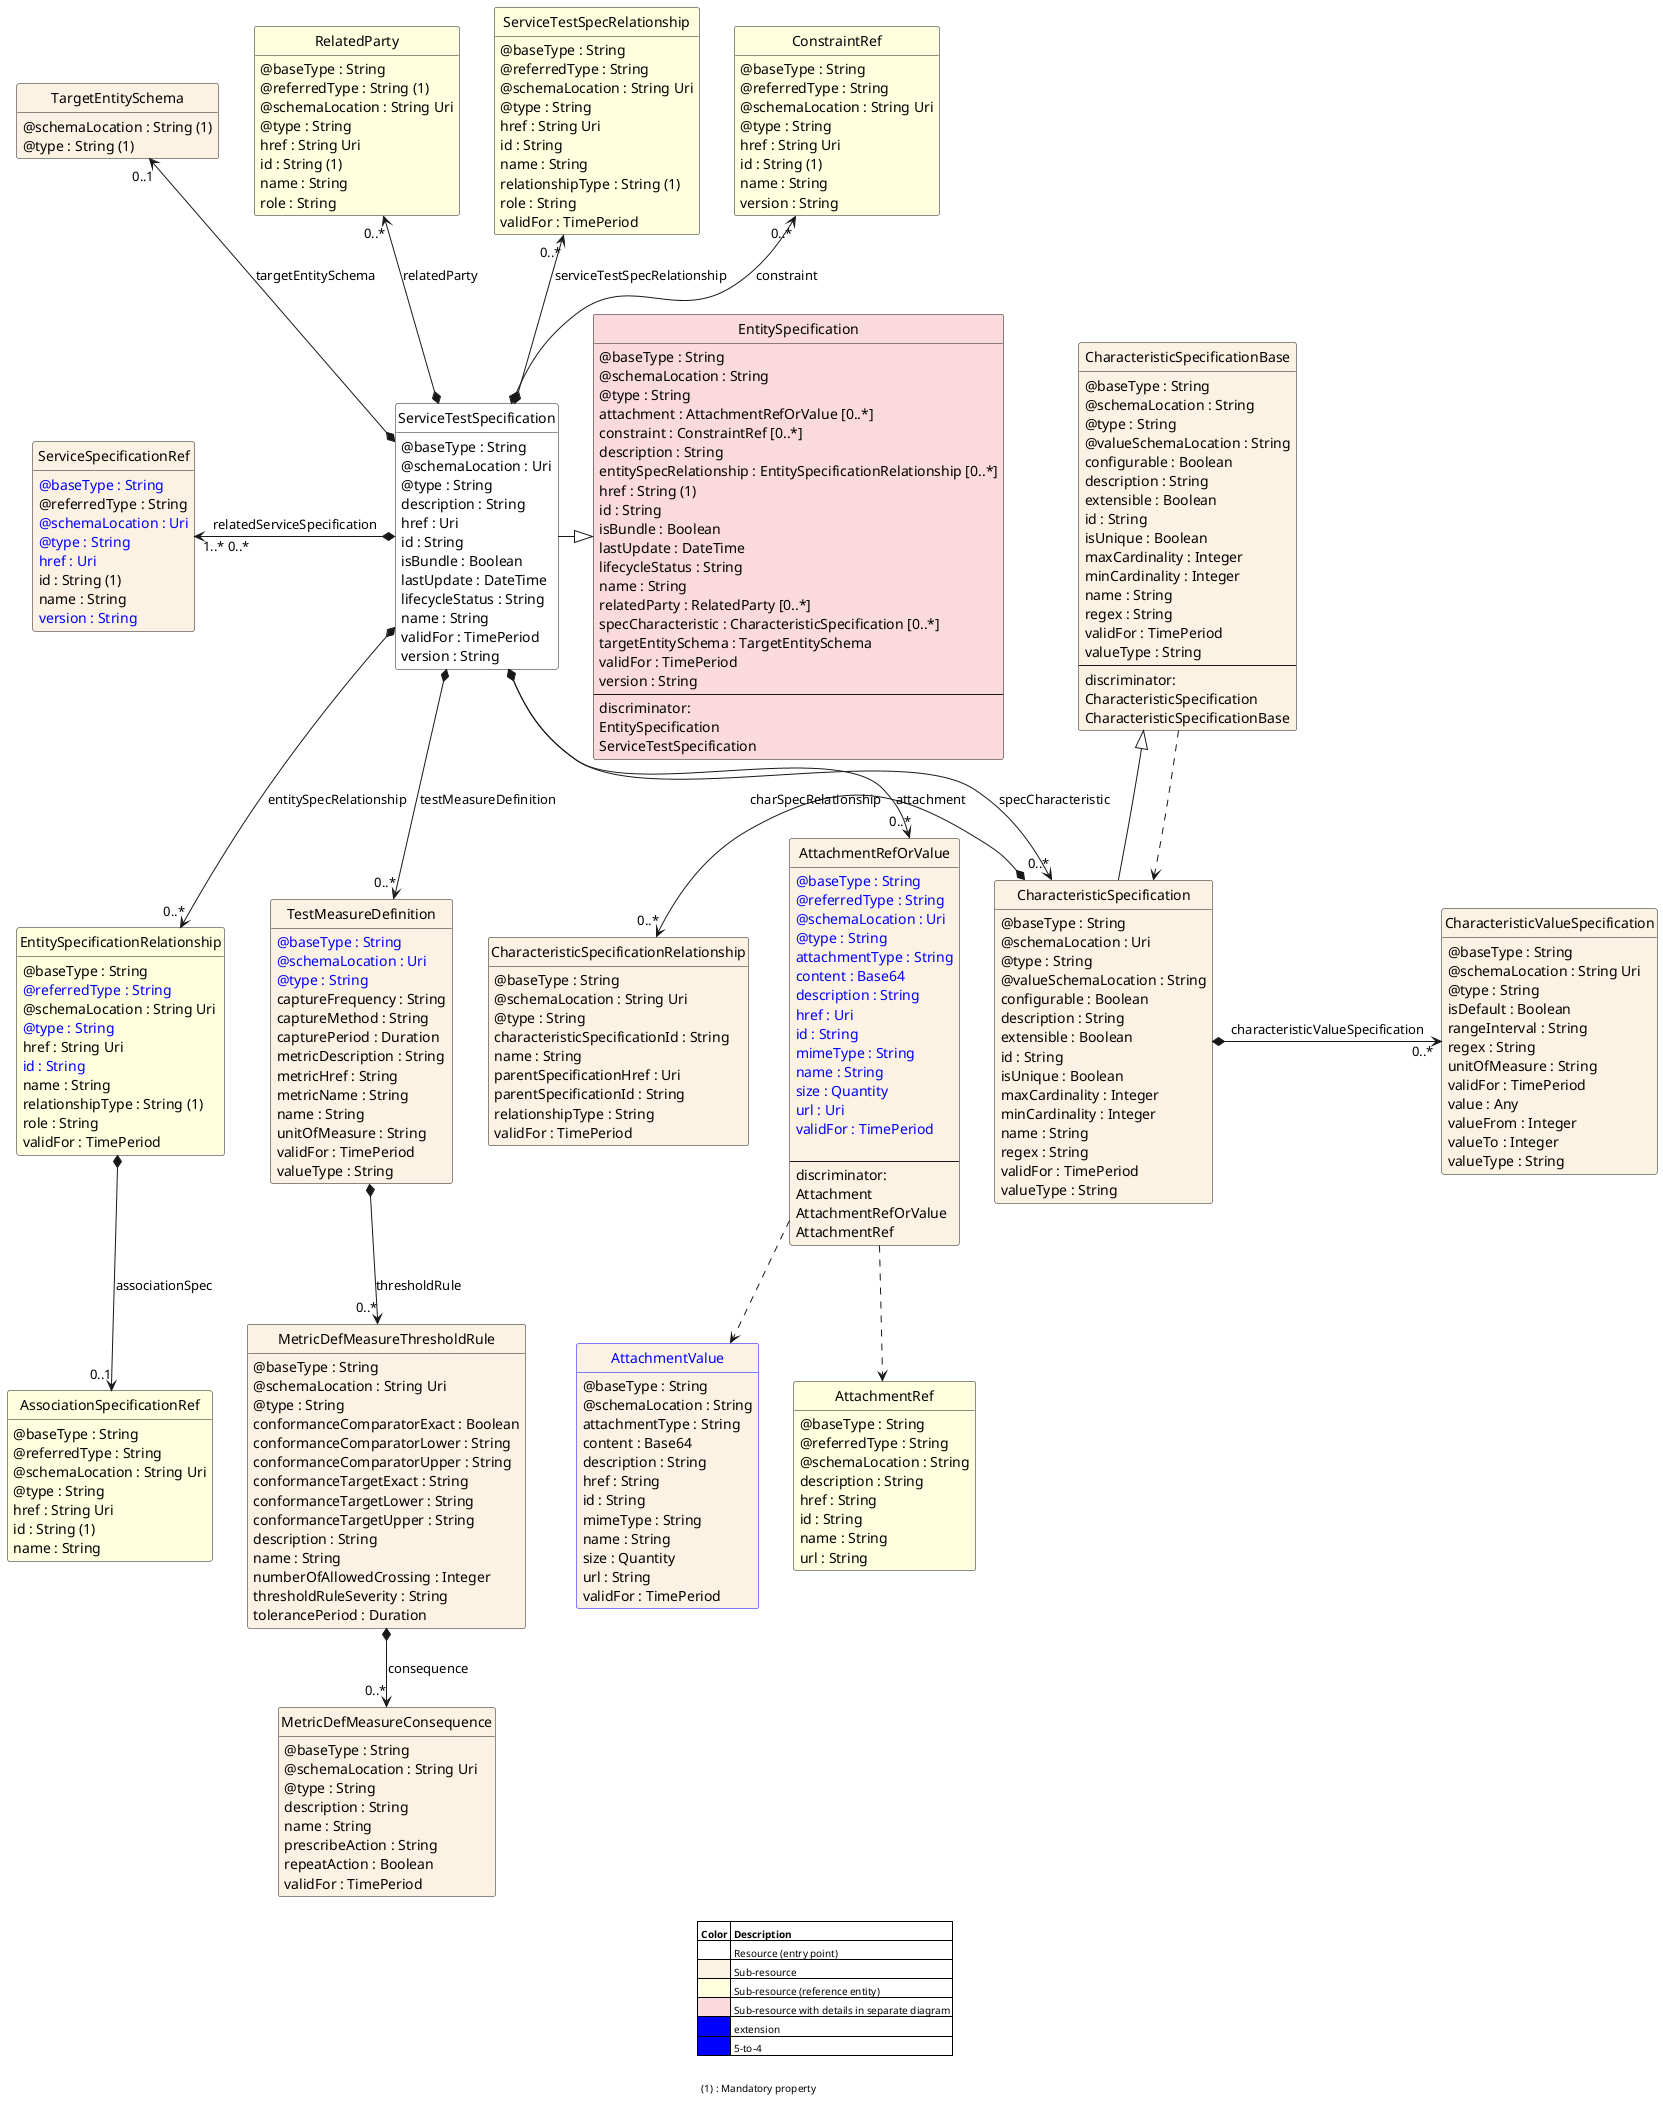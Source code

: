 @startuml
class AttachmentValue <<Resource>> <<Extension-1>> {
   @baseType : String
   @schemaLocation : String
   attachmentType : String
   content : Base64
   description : String
   href : String
   id : String
   mimeType : String
   name : String
   size : Quantity
   url : String
   validFor : TimePeriod
}

class AssociationSpecificationRef <<Ref>> {
   @baseType : String
   @referredType : String
   @schemaLocation : String Uri
   @type : String
   href : String Uri
   {field} id : String (1)
   name : String
}

class ServiceSpecificationRef <<Resource>> {
   <color:blue>@baseType : String
   @referredType : String
   <color:blue>@schemaLocation : Uri
   <color:blue>@type : String
   <color:blue>href : Uri
   {field} id : String (1)
   name : String
   <color:blue>version : String
}

class TargetEntitySchema <<Resource>> {
   {field} @schemaLocation : String (1)
   {field} @type : String (1)
}

class CharacteristicSpecificationRelationship <<Resource>> {
   @baseType : String
   @schemaLocation : String Uri
   @type : String
   characteristicSpecificationId : String
   name : String
   parentSpecificationHref : Uri
   parentSpecificationId : String
   relationshipType : String
   validFor : TimePeriod
}

class MetricDefMeasureConsequence <<Resource>> {
   @baseType : String
   @schemaLocation : String Uri
   @type : String
   description : String
   name : String
   prescribeAction : String
   repeatAction : Boolean
   validFor : TimePeriod
}

class ServiceTestSpecification <<Pivot>> {
   @baseType : String
   @schemaLocation : Uri
   @type : String
   description : String
   href : Uri
   id : String
   isBundle : Boolean
   lastUpdate : DateTime
   lifecycleStatus : String
   name : String
   validFor : TimePeriod
   version : String
}

class EntitySpecificationRelationship <<Ref>> {
   @baseType : String
   <color:blue>@referredType : String
   @schemaLocation : String Uri
   <color:blue>@type : String
   href : String Uri
   <color:blue>id : String
   name : String
   {field} relationshipType : String (1)
   role : String
   validFor : TimePeriod
}

class EntitySpecification <<SubResourceReference>> {
   @baseType : String
   @schemaLocation : String
   @type : String
   attachment : AttachmentRefOrValue [0..*]
   constraint : ConstraintRef [0..*]
   description : String
   entitySpecRelationship : EntitySpecificationRelationship [0..*]
   {field} href : String (1)
   id : String
   isBundle : Boolean
   lastUpdate : DateTime
   lifecycleStatus : String
   name : String
   relatedParty : RelatedParty [0..*]
   specCharacteristic : CharacteristicSpecification [0..*]
   targetEntitySchema : TargetEntitySchema
   validFor : TimePeriod
   version : String
   --
   discriminator:
   EntitySpecification
   ServiceTestSpecification
}

class TestMeasureDefinition <<Resource>> {
   <color:blue>@baseType : String
   <color:blue>@schemaLocation : Uri
   <color:blue>@type : String
   captureFrequency : String
   captureMethod : String
   capturePeriod : Duration
   metricDescription : String
   metricHref : String
   metricName : String
   name : String
   unitOfMeasure : String
   validFor : TimePeriod
   valueType : String
}

class RelatedParty <<Ref>> {
   @baseType : String
   {field} @referredType : String (1)
   @schemaLocation : String Uri
   @type : String
   href : String Uri
   {field} id : String (1)
   name : String
   role : String
}

class ServiceTestSpecRelationship <<Ref>> {
   @baseType : String
   @referredType : String
   @schemaLocation : String Uri
   @type : String
   href : String Uri
   id : String
   name : String
   {field} relationshipType : String (1)
   role : String
   validFor : TimePeriod
}

class CharacteristicSpecification <<Resource>> {
   @baseType : String
   @schemaLocation : Uri
   @type : String
   @valueSchemaLocation : String
   configurable : Boolean
   description : String
   extensible : Boolean
   id : String
   isUnique : Boolean
   maxCardinality : Integer
   minCardinality : Integer
   name : String
   regex : String
   validFor : TimePeriod
   valueType : String
}

class AttachmentRefOrValue <<Resource>> {
   <color:blue>@baseType : String
   <color:blue>@referredType : String
   <color:blue>@schemaLocation : Uri
   <color:blue>@type : String
   <color:blue>attachmentType : String
   <color:blue>content : Base64
   <color:blue>description : String
   <color:blue>href : Uri
   <color:blue>id : String
   <color:blue>mimeType : String
   <color:blue>name : String
   <color:blue>size : Quantity
   <color:blue>url : Uri
   <color:blue>validFor : TimePeriod
   {field}//                                        //
   --
   discriminator:
   Attachment
   AttachmentRefOrValue
   AttachmentRef
}

class MetricDefMeasureThresholdRule <<Resource>> {
   @baseType : String
   @schemaLocation : String Uri
   @type : String
   conformanceComparatorExact : Boolean
   conformanceComparatorLower : String
   conformanceComparatorUpper : String
   conformanceTargetExact : String
   conformanceTargetLower : String
   conformanceTargetUpper : String
   description : String
   name : String
   numberOfAllowedCrossing : Integer
   thresholdRuleSeverity : String
   tolerancePeriod : Duration
}

class CharacteristicSpecificationBase <<Resource>> {
   @baseType : String
   @schemaLocation : String
   @type : String
   @valueSchemaLocation : String
   configurable : Boolean
   description : String
   extensible : Boolean
   id : String
   isUnique : Boolean
   maxCardinality : Integer
   minCardinality : Integer
   name : String
   regex : String
   validFor : TimePeriod
   valueType : String
   --
   discriminator:
   CharacteristicSpecification
   CharacteristicSpecificationBase
}

class AttachmentRef <<Ref>> {
   @baseType : String
   @referredType : String
   @schemaLocation : String
   description : String
   href : String
   id : String
   name : String
   url : String
}

class ConstraintRef <<Ref>> {
   @baseType : String
   @referredType : String
   @schemaLocation : String Uri
   @type : String
   href : String Uri
   {field} id : String (1)
   name : String
   version : String
}

class CharacteristicValueSpecification <<Resource>> {
   @baseType : String
   @schemaLocation : String Uri
   @type : String
   isDefault : Boolean
   rangeInterval : String
   regex : String
   unitOfMeasure : String
   validFor : TimePeriod
   value : Any
   valueFrom : Integer
   valueTo : Integer
   valueType : String
}

CharacteristicSpecification *-left-> "0..*" CharacteristicSpecificationRelationship : charSpecRelationship

EntitySpecificationRelationship *--> "0..1" AssociationSpecificationRef : associationSpec

CharacteristicSpecificationBase <|--  CharacteristicSpecification 

CharacteristicSpecification *-right-> "0..*" CharacteristicValueSpecification : characteristicValueSpecification

ServiceTestSpecification *--> "0..*" CharacteristicSpecification : specCharacteristic

ServiceTestSpecification *-left-> "1..* 0..*" ServiceSpecificationRef : relatedServiceSpecification

MetricDefMeasureThresholdRule *--> "0..*" MetricDefMeasureConsequence : consequence

ConstraintRef "0..*" <--*  ServiceTestSpecification : constraint

AttachmentRefOrValue ..>  AttachmentRef 

TargetEntitySchema "0..1" <--*  ServiceTestSpecification : targetEntitySchema

ServiceTestSpecification *--> "0..*" AttachmentRefOrValue : attachment

AttachmentRefOrValue ..>  AttachmentValue 

CharacteristicSpecificationBase ..>  CharacteristicSpecification 

TestMeasureDefinition *--> "0..*" MetricDefMeasureThresholdRule : thresholdRule

ServiceTestSpecification *--> "0..*" EntitySpecificationRelationship : entitySpecRelationship

ServiceTestSpecRelationship "0..*" <--*  ServiceTestSpecification : serviceTestSpecRelationship

ServiceTestSpecification -right-|>  EntitySpecification 

ServiceTestSpecification *--> "0..*" TestMeasureDefinition : testMeasureDefinition

RelatedParty "0..*" <--*  ServiceTestSpecification : relatedParty

hide circle
hide methods
hide stereotype
show <<Enumeration>> stereotype
skinparam legend {
   borderRoundCorner 0
   borderColor red
   backgroundColor white
}
skinparam class {
   BorderColor<<Extension-1>> blue
   FontColor<<Extension-1>> blue
   backgroundColor<<Enumeration>> #E6F5F7
   backgroundColor<<Ref>> #FFFFE0
   backgroundColor<<Pivot>> #FFFFFFF
   backgroundColor<<Resource>> #FCF2E3
   backgroundColor<<SubResource>> #FFFFFFF
   backgroundColor<<SubResourceReference>> #FADADD
   BorderColor<<Extension-2>> blue
   FontColor<<Extension-2>> blue
}
legend 
|= <size:10>Color |= <size:10>Description |
| <#FFFFFFF> | <size:10>Resource (entry point) |
| <#FCF2E3> | <size:10>Sub-resource |
| <#FFFFE0> | <size:10>Sub-resource (reference entity) |
| <#FADADD> | <size:10>Sub-resource with details in separate diagram |
| <#blue> | <size:10>extension |
| <#blue> | <size:10>5-to-4 |

 <size:10>(1) : Mandatory property 
endlegend 
skinparam legendBackgroundColor #transparent
skinparam legendBorderColor #transparent
@enduml
